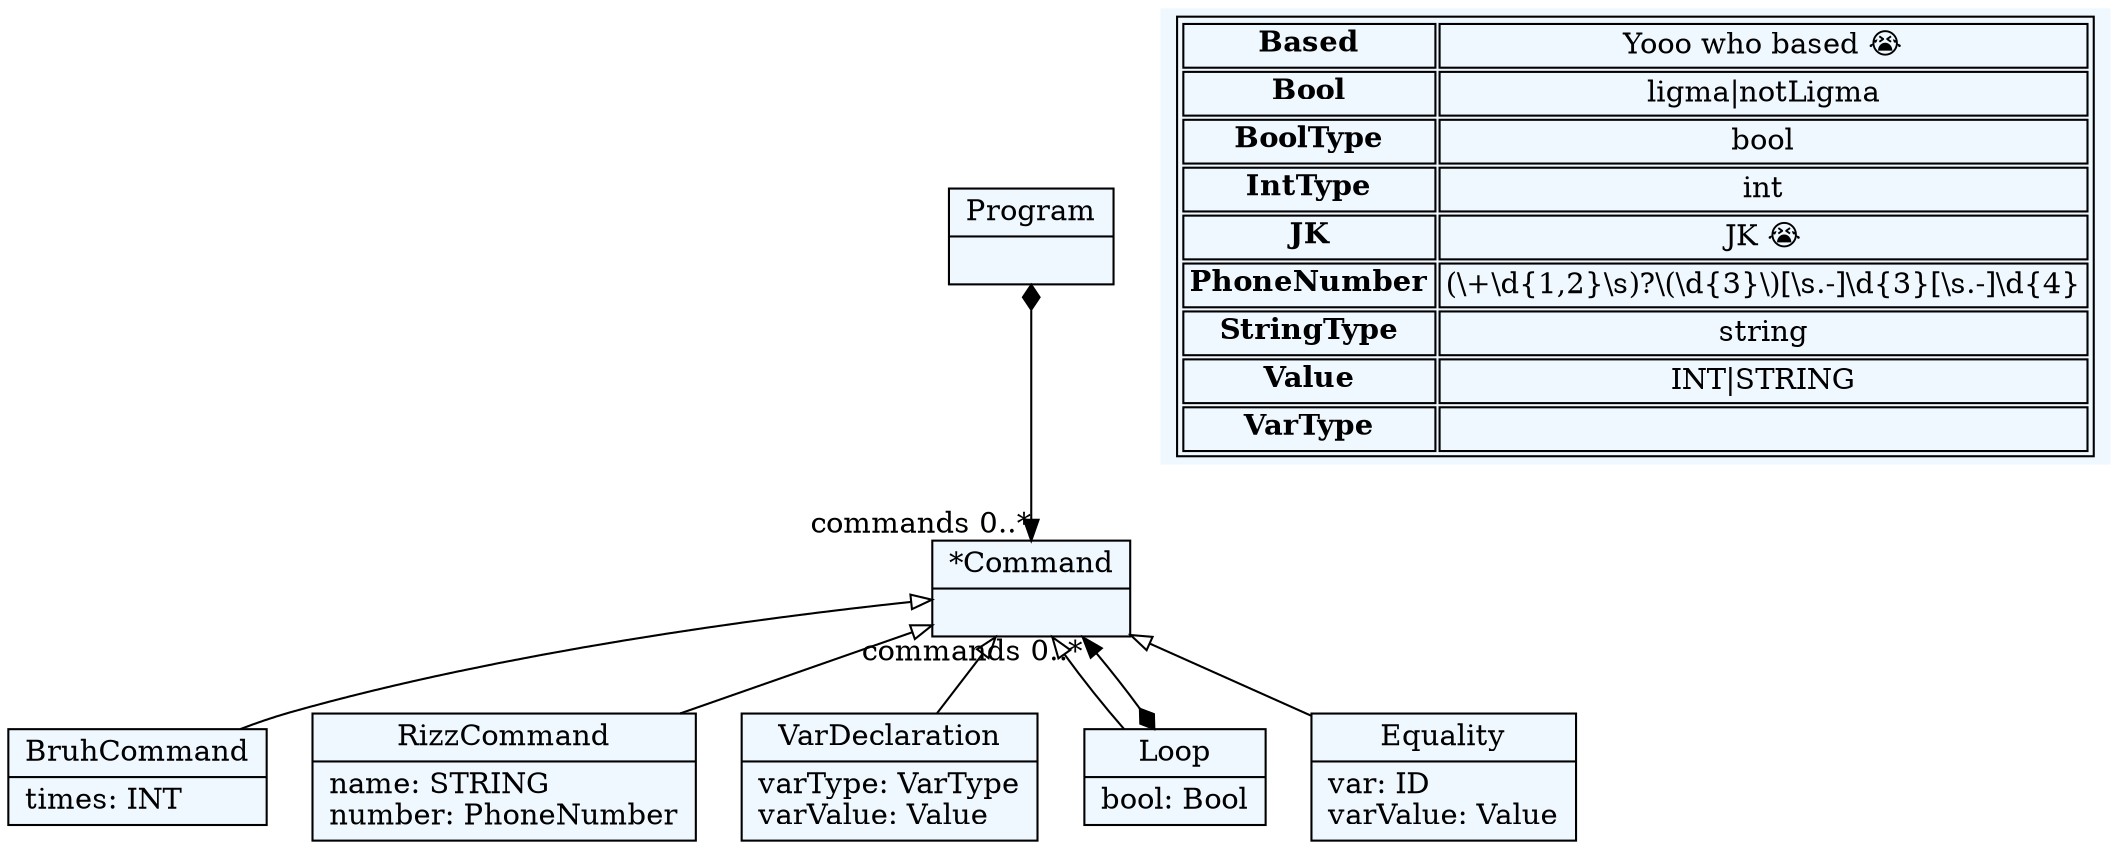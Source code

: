 
    digraph textX {
    fontname = "Bitstream Vera Sans"
    fontsize = 8
    node[
        shape=record,
        style=filled,
        fillcolor=aliceblue
    ]
    nodesep = 0.3
    edge[dir=black,arrowtail=empty]


4377841008[ label="{Program|}"]

4378052880[ label="{*Command|}"]

4378050640[ label="{BruhCommand|times: INT\l}"]

4377906528[ label="{RizzCommand|name: STRING\lnumber: PhoneNumber\l}"]

4377907744[ label="{VarDeclaration|varType: VarType\lvarValue: Value\l}"]

4377308400[ label="{Loop|bool: Bool\l}"]

4377188432[ label="{Equality|var: ID\lvarValue: Value\l}"]



4377841008 -> 4378052880[arrowtail=diamond, dir=both, headlabel="commands 0..*"]
4378052880 -> 4378050640 [dir=back]
4378052880 -> 4377906528 [dir=back]
4378052880 -> 4377907744 [dir=back]
4378052880 -> 4377308400 [dir=back]
4378052880 -> 4377188432 [dir=back]
4377308400 -> 4378052880[arrowtail=diamond, dir=both, headlabel="commands 0..*"]
match_rules [ shape=plaintext, label=< <table>
	<tr>
		<td><b>Based</b></td><td>Yooo who based 😭</td>
	</tr>
	<tr>
		<td><b>Bool</b></td><td>ligma|notLigma</td>
	</tr>
	<tr>
		<td><b>BoolType</b></td><td>bool</td>
	</tr>
	<tr>
		<td><b>IntType</b></td><td>int</td>
	</tr>
	<tr>
		<td><b>JK</b></td><td>JK 😭</td>
	</tr>
	<tr>
		<td><b>PhoneNumber</b></td><td>(\\+\\d{1,2}\\s)?\\(\\d{3}\\)[\\s.-]\\d{3}[\\s.-]\\d{4}</td>
	</tr>
	<tr>
		<td><b>StringType</b></td><td>string</td>
	</tr>
	<tr>
		<td><b>Value</b></td><td>INT|STRING</td>
	</tr>
	<tr>
		<td><b>VarType</b></td><td></td>
	</tr>
</table> >]


}
